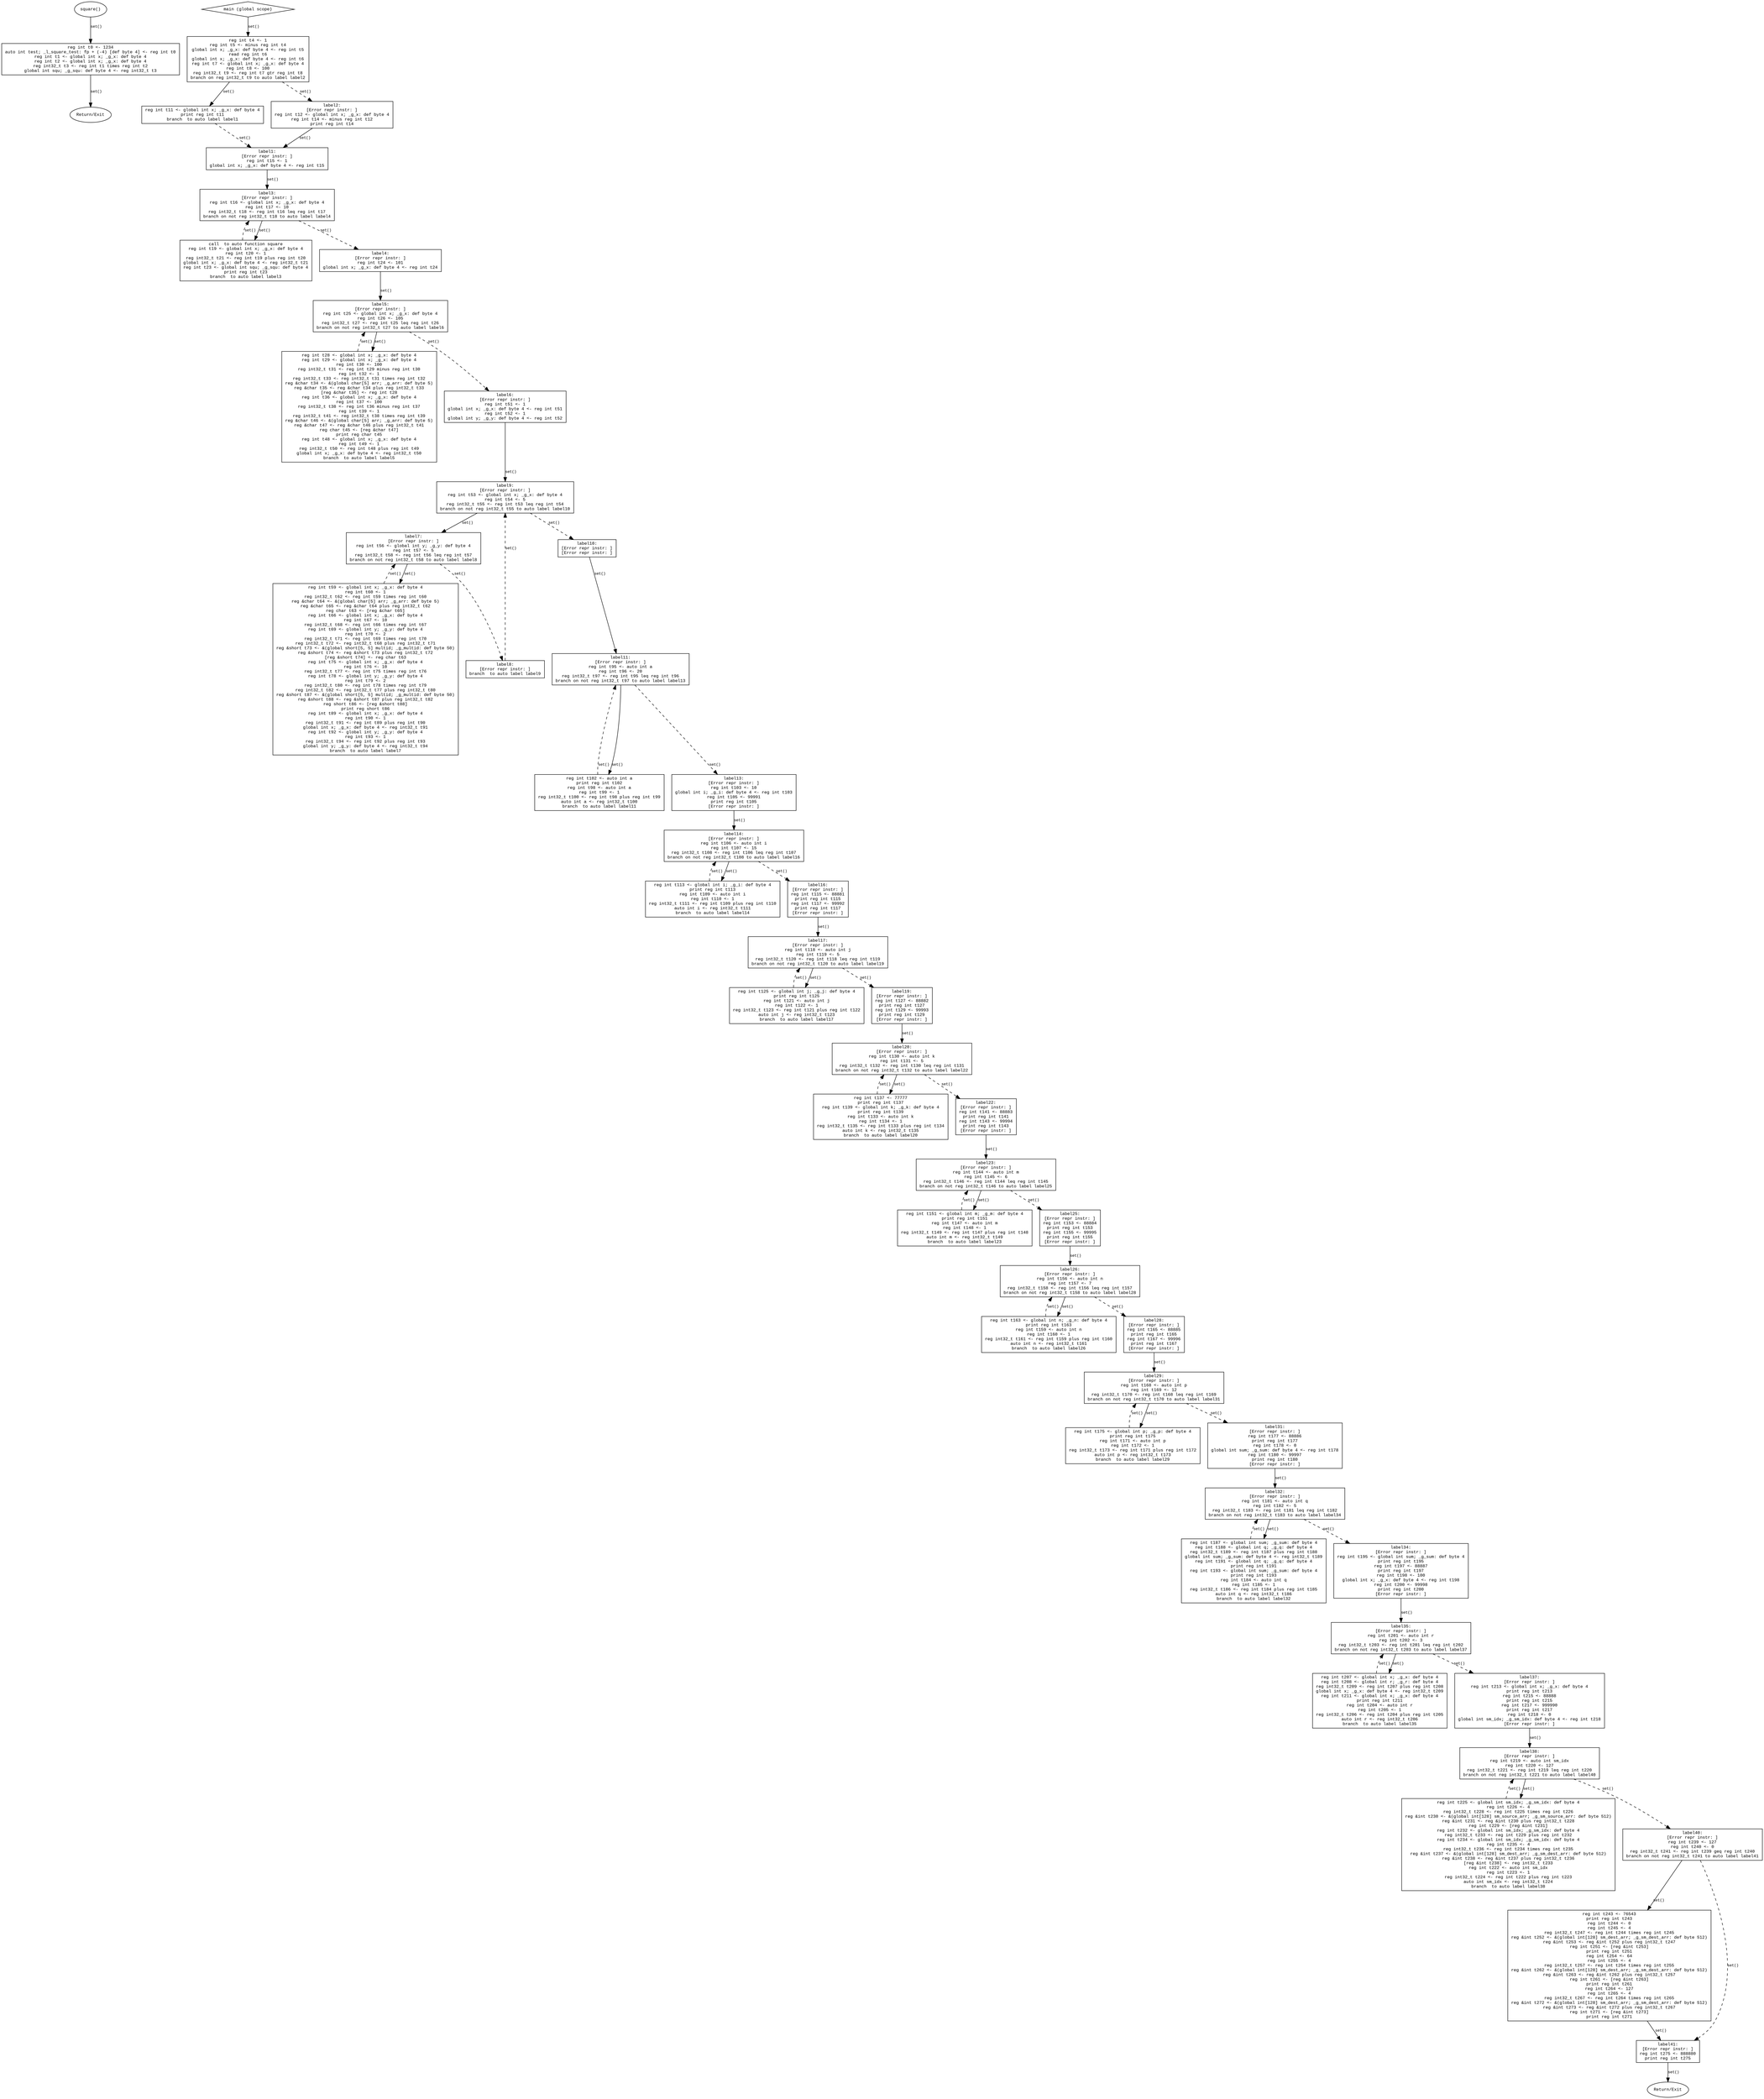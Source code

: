 digraph G {
  rankdir=TB;
  node [shape=box, fontname="Courier New", fontsize=10];
  edge [fontname="Courier New", fontsize=9];

  // BasicBlock ID: 135485879352864
  BB_135485879352864 [label="reg int t0 <- 1234\nauto int test; _l_square_test: fp + (-4) [def byte 4] <- reg int t0\nreg int t1 <- global int x; _g_x: def byte 4\nreg int t2 <- global int x; _g_x: def byte 4\nreg int32_t t3 <- reg int t1 times reg int t2\nglobal int squ; _g_squ: def byte 4 <- reg int32_t t3"];
BB_135485879352864 -> exit_Func_square [label="set()"];
  exit_Func_square [shape=ellipse, label="Return/Exit"];
  // BasicBlock ID: 135485879351040
  BB_135485879351040 [label="reg int t4 <- 1\nreg int t5 <- minus reg int t4\nglobal int x; _g_x: def byte 4 <- reg int t5\nread reg int t6\nglobal int x; _g_x: def byte 4 <- reg int t6\nreg int t7 <- global int x; _g_x: def byte 4\nreg int t8 <- 100\nreg int32_t t9 <- reg int t7 gtr reg int t8\nbranch on reg int32_t t9 to auto label label2"];
BB_135485879351040 -> BB_135485879352816 [label="set()"];
BB_135485879351040 -> BB_135485879351088 [style=dashed, label="set()"];
  // BasicBlock ID: 135485879352816
  BB_135485879352816 [label="reg int t11 <- global int x; _g_x: def byte 4\nprint reg int t11\nbranch  to auto label label1"];
BB_135485879352816 -> BB_135485879351664 [style=dashed, label="set()"];
  // BasicBlock ID: 135485879351088
  BB_135485879351088 [label="label2:\n[Error repr instr: ]\nreg int t12 <- global int x; _g_x: def byte 4\nreg int t14 <- minus reg int t12\nprint reg int t14"];
BB_135485879351088 -> BB_135485879351664 [label="set()"];
  // BasicBlock ID: 135485879351664
  BB_135485879351664 [label="label1:\n[Error repr instr: ]\nreg int t15 <- 1\nglobal int x; _g_x: def byte 4 <- reg int t15"];
BB_135485879351664 -> BB_135485879625328 [label="set()"];
  // BasicBlock ID: 135485879625328
  BB_135485879625328 [label="label3:\n[Error repr instr: ]\nreg int t16 <- global int x; _g_x: def byte 4\nreg int t17 <- 10\nreg int32_t t18 <- reg int t16 leq reg int t17\nbranch on not reg int32_t t18 to auto label label4"];
BB_135485879625328 -> BB_135485879334128 [label="set()"];
BB_135485879625328 -> BB_135485879336864 [style=dashed, label="set()"];
  // BasicBlock ID: 135485879334128
  BB_135485879334128 [label="call  to auto function square\nreg int t19 <- global int x; _g_x: def byte 4\nreg int t20 <- 1\nreg int32_t t21 <- reg int t19 plus reg int t20\nglobal int x; _g_x: def byte 4 <- reg int32_t t21\nreg int t23 <- global int squ; _g_squ: def byte 4\nprint reg int t23\nbranch  to auto label label3"];
BB_135485879334128 -> BB_135485879625328 [style=dashed, label="set()"];
  // BasicBlock ID: 135485879336864
  BB_135485879336864 [label="label4:\n[Error repr instr: ]\nreg int t24 <- 101\nglobal int x; _g_x: def byte 4 <- reg int t24"];
BB_135485879336864 -> BB_135485879336912 [label="set()"];
  // BasicBlock ID: 135485879336912
  BB_135485879336912 [label="label5:\n[Error repr instr: ]\nreg int t25 <- global int x; _g_x: def byte 4\nreg int t26 <- 105\nreg int32_t t27 <- reg int t25 leq reg int t26\nbranch on not reg int32_t t27 to auto label label6"];
BB_135485879336912 -> BB_135485879336384 [label="set()"];
BB_135485879336912 -> BB_135485879336576 [style=dashed, label="set()"];
  // BasicBlock ID: 135485879336384
  BB_135485879336384 [label="reg int t28 <- global int x; _g_x: def byte 4\nreg int t29 <- global int x; _g_x: def byte 4\nreg int t30 <- 100\nreg int32_t t31 <- reg int t29 minus reg int t30\nreg int t32 <- 1\nreg int32_t t33 <- reg int32_t t31 times reg int t32\nreg &char t34 <- &(global char[5] arr; _g_arr: def byte 5)\nreg &char t35 <- reg &char t34 plus reg int32_t t33\n[reg &char t35] <- reg int t28\nreg int t36 <- global int x; _g_x: def byte 4\nreg int t37 <- 100\nreg int32_t t38 <- reg int t36 minus reg int t37\nreg int t39 <- 1\nreg int32_t t41 <- reg int32_t t38 times reg int t39\nreg &char t46 <- &(global char[5] arr; _g_arr: def byte 5)\nreg &char t47 <- reg &char t46 plus reg int32_t t41\nreg char t45 <- [reg &char t47]\nprint reg char t45\nreg int t48 <- global int x; _g_x: def byte 4\nreg int t49 <- 1\nreg int32_t t50 <- reg int t48 plus reg int t49\nglobal int x; _g_x: def byte 4 <- reg int32_t t50\nbranch  to auto label label5"];
BB_135485879336384 -> BB_135485879336912 [style=dashed, label="set()"];
  // BasicBlock ID: 135485879336576
  BB_135485879336576 [label="label6:\n[Error repr instr: ]\nreg int t51 <- 1\nglobal int x; _g_x: def byte 4 <- reg int t51\nreg int t52 <- 1\nglobal int y; _g_y: def byte 4 <- reg int t52"];
BB_135485879336576 -> BB_135485879336624 [label="set()"];
  // BasicBlock ID: 135485879336624
  BB_135485879336624 [label="label9:\n[Error repr instr: ]\nreg int t53 <- global int x; _g_x: def byte 4\nreg int t54 <- 5\nreg int32_t t55 <- reg int t53 leq reg int t54\nbranch on not reg int32_t t55 to auto label label10"];
BB_135485879336624 -> BB_135485879334224 [label="set()"];
BB_135485879336624 -> BB_135485879333888 [style=dashed, label="set()"];
  // BasicBlock ID: 135485879334224
  BB_135485879334224 [label="label7:\n[Error repr instr: ]\nreg int t56 <- global int y; _g_y: def byte 4\nreg int t57 <- 5\nreg int32_t t58 <- reg int t56 leq reg int t57\nbranch on not reg int32_t t58 to auto label label8"];
BB_135485879334224 -> BB_135485879333648 [label="set()"];
BB_135485879334224 -> BB_135485879334272 [style=dashed, label="set()"];
  // BasicBlock ID: 135485879333648
  BB_135485879333648 [label="reg int t59 <- global int x; _g_x: def byte 4\nreg int t60 <- 1\nreg int32_t t62 <- reg int t59 times reg int t60\nreg &char t64 <- &(global char[5] arr; _g_arr: def byte 5)\nreg &char t65 <- reg &char t64 plus reg int32_t t62\nreg char t63 <- [reg &char t65]\nreg int t66 <- global int x; _g_x: def byte 4\nreg int t67 <- 10\nreg int32_t t68 <- reg int t66 times reg int t67\nreg int t69 <- global int y; _g_y: def byte 4\nreg int t70 <- 2\nreg int32_t t71 <- reg int t69 times reg int t70\nreg int32_t t72 <- reg int32_t t68 plus reg int32_t t71\nreg &short t73 <- &(global short[5, 5] multid; _g_multid: def byte 50)\nreg &short t74 <- reg &short t73 plus reg int32_t t72\n[reg &short t74] <- reg char t63\nreg int t75 <- global int x; _g_x: def byte 4\nreg int t76 <- 10\nreg int32_t t77 <- reg int t75 times reg int t76\nreg int t78 <- global int y; _g_y: def byte 4\nreg int t79 <- 2\nreg int32_t t80 <- reg int t78 times reg int t79\nreg int32_t t82 <- reg int32_t t77 plus reg int32_t t80\nreg &short t87 <- &(global short[5, 5] multid; _g_multid: def byte 50)\nreg &short t88 <- reg &short t87 plus reg int32_t t82\nreg short t86 <- [reg &short t88]\nprint reg short t86\nreg int t89 <- global int x; _g_x: def byte 4\nreg int t90 <- 1\nreg int32_t t91 <- reg int t89 plus reg int t90\nglobal int x; _g_x: def byte 4 <- reg int32_t t91\nreg int t92 <- global int y; _g_y: def byte 4\nreg int t93 <- 1\nreg int32_t t94 <- reg int t92 plus reg int t93\nglobal int y; _g_y: def byte 4 <- reg int32_t t94\nbranch  to auto label label7"];
BB_135485879333648 -> BB_135485879334224 [style=dashed, label="set()"];
  // BasicBlock ID: 135485879334272
  BB_135485879334272 [label="label8:\n[Error repr instr: ]\nbranch  to auto label label9"];
BB_135485879334272 -> BB_135485879336624 [style=dashed, label="set()"];
  // BasicBlock ID: 135485879333888
  BB_135485879333888 [label="label10:\n[Error repr instr: ]\n[Error repr instr: ]"];
BB_135485879333888 -> BB_135485879333840 [label="set()"];
  // BasicBlock ID: 135485879333840
  BB_135485879333840 [label="label11:\n[Error repr instr: ]\nreg int t95 <- auto int a\nreg int t96 <- 20\nreg int32_t t97 <- reg int t95 leq reg int t96\nbranch on not reg int32_t t97 to auto label label13"];
BB_135485879333840 -> BB_135485879804400 [label="set()"];
BB_135485879333840 -> BB_135485879804496 [style=dashed, label="set()"];
  // BasicBlock ID: 135485879804400
  BB_135485879804400 [label="reg int t102 <- auto int a\nprint reg int t102\nreg int t98 <- auto int a\nreg int t99 <- 1\nreg int32_t t100 <- reg int t98 plus reg int t99\nauto int a <- reg int32_t t100\nbranch  to auto label label11"];
BB_135485879804400 -> BB_135485879333840 [style=dashed, label="set()"];
  // BasicBlock ID: 135485879804496
  BB_135485879804496 [label="label13:\n[Error repr instr: ]\nreg int t103 <- 10\nglobal int i; _g_i: def byte 4 <- reg int t103\nreg int t105 <- 99991\nprint reg int t105\n[Error repr instr: ]"];
BB_135485879804496 -> BB_135485879804880 [label="set()"];
  // BasicBlock ID: 135485879804880
  BB_135485879804880 [label="label14:\n[Error repr instr: ]\nreg int t106 <- auto int i\nreg int t107 <- 15\nreg int32_t t108 <- reg int t106 leq reg int t107\nbranch on not reg int32_t t108 to auto label label16"];
BB_135485879804880 -> BB_135485879804976 [label="set()"];
BB_135485879804880 -> BB_135485879806464 [style=dashed, label="set()"];
  // BasicBlock ID: 135485879804976
  BB_135485879804976 [label="reg int t113 <- global int i; _g_i: def byte 4\nprint reg int t113\nreg int t109 <- auto int i\nreg int t110 <- 1\nreg int32_t t111 <- reg int t109 plus reg int t110\nauto int i <- reg int32_t t111\nbranch  to auto label label14"];
BB_135485879804976 -> BB_135485879804880 [style=dashed, label="set()"];
  // BasicBlock ID: 135485879806464
  BB_135485879806464 [label="label16:\n[Error repr instr: ]\nreg int t115 <- 88881\nprint reg int t115\nreg int t117 <- 99992\nprint reg int t117\n[Error repr instr: ]"];
BB_135485879806464 -> BB_135485879806560 [label="set()"];
  // BasicBlock ID: 135485879806560
  BB_135485879806560 [label="label17:\n[Error repr instr: ]\nreg int t118 <- auto int j\nreg int t119 <- 5\nreg int32_t t120 <- reg int t118 leq reg int t119\nbranch on not reg int32_t t120 to auto label label19"];
BB_135485879806560 -> BB_135485879804112 [label="set()"];
BB_135485879806560 -> BB_135485879806608 [style=dashed, label="set()"];
  // BasicBlock ID: 135485879804112
  BB_135485879804112 [label="reg int t125 <- global int j; _g_j: def byte 4\nprint reg int t125\nreg int t121 <- auto int j\nreg int t122 <- 1\nreg int32_t t123 <- reg int t121 plus reg int t122\nauto int j <- reg int32_t t123\nbranch  to auto label label17"];
BB_135485879804112 -> BB_135485879806560 [style=dashed, label="set()"];
  // BasicBlock ID: 135485879806608
  BB_135485879806608 [label="label19:\n[Error repr instr: ]\nreg int t127 <- 88882\nprint reg int t127\nreg int t129 <- 99993\nprint reg int t129\n[Error repr instr: ]"];
BB_135485879806608 -> BB_135485879806272 [label="set()"];
  // BasicBlock ID: 135485879806272
  BB_135485879806272 [label="label20:\n[Error repr instr: ]\nreg int t130 <- auto int k\nreg int t131 <- 5\nreg int32_t t132 <- reg int t130 leq reg int t131\nbranch on not reg int32_t t132 to auto label label22"];
BB_135485879806272 -> BB_135485879804592 [label="set()"];
BB_135485879806272 -> BB_135485879804640 [style=dashed, label="set()"];
  // BasicBlock ID: 135485879804592
  BB_135485879804592 [label="reg int t137 <- 77777\nprint reg int t137\nreg int t139 <- global int k; _g_k: def byte 4\nprint reg int t139\nreg int t133 <- auto int k\nreg int t134 <- 1\nreg int32_t t135 <- reg int t133 plus reg int t134\nauto int k <- reg int32_t t135\nbranch  to auto label label20"];
BB_135485879804592 -> BB_135485879806272 [style=dashed, label="set()"];
  // BasicBlock ID: 135485879804640
  BB_135485879804640 [label="label22:\n[Error repr instr: ]\nreg int t141 <- 88883\nprint reg int t141\nreg int t143 <- 99994\nprint reg int t143\n[Error repr instr: ]"];
BB_135485879804640 -> BB_135485879805024 [label="set()"];
  // BasicBlock ID: 135485879805024
  BB_135485879805024 [label="label23:\n[Error repr instr: ]\nreg int t144 <- auto int m\nreg int t145 <- 6\nreg int32_t t146 <- reg int t144 leq reg int t145\nbranch on not reg int32_t t146 to auto label label25"];
BB_135485879805024 -> BB_135485879805600 [label="set()"];
BB_135485879805024 -> BB_135485879805216 [style=dashed, label="set()"];
  // BasicBlock ID: 135485879805600
  BB_135485879805600 [label="reg int t151 <- global int m; _g_m: def byte 4\nprint reg int t151\nreg int t147 <- auto int m\nreg int t148 <- 1\nreg int32_t t149 <- reg int t147 plus reg int t148\nauto int m <- reg int32_t t149\nbranch  to auto label label23"];
BB_135485879805600 -> BB_135485879805024 [style=dashed, label="set()"];
  // BasicBlock ID: 135485879805216
  BB_135485879805216 [label="label25:\n[Error repr instr: ]\nreg int t153 <- 88884\nprint reg int t153\nreg int t155 <- 99995\nprint reg int t155\n[Error repr instr: ]"];
BB_135485879805216 -> BB_135485879805264 [label="set()"];
  // BasicBlock ID: 135485879805264
  BB_135485879805264 [label="label26:\n[Error repr instr: ]\nreg int t156 <- auto int n\nreg int t157 <- 7\nreg int32_t t158 <- reg int t156 leq reg int t157\nbranch on not reg int32_t t158 to auto label label28"];
BB_135485879805264 -> BB_135485879804304 [label="set()"];
BB_135485879805264 -> BB_135485879757024 [style=dashed, label="set()"];
  // BasicBlock ID: 135485879804304
  BB_135485879804304 [label="reg int t163 <- global int n; _g_n: def byte 4\nprint reg int t163\nreg int t159 <- auto int n\nreg int t160 <- 1\nreg int32_t t161 <- reg int t159 plus reg int t160\nauto int n <- reg int32_t t161\nbranch  to auto label label26"];
BB_135485879804304 -> BB_135485879805264 [style=dashed, label="set()"];
  // BasicBlock ID: 135485879757024
  BB_135485879757024 [label="label28:\n[Error repr instr: ]\nreg int t165 <- 88885\nprint reg int t165\nreg int t167 <- 99996\nprint reg int t167\n[Error repr instr: ]"];
BB_135485879757024 -> BB_135485879757120 [label="set()"];
  // BasicBlock ID: 135485879757120
  BB_135485879757120 [label="label29:\n[Error repr instr: ]\nreg int t168 <- auto int p\nreg int t169 <- 12\nreg int32_t t170 <- reg int t168 leq reg int t169\nbranch on not reg int32_t t170 to auto label label31"];
BB_135485879757120 -> BB_135485879758272 [label="set()"];
BB_135485879757120 -> BB_135485879757744 [style=dashed, label="set()"];
  // BasicBlock ID: 135485879758272
  BB_135485879758272 [label="reg int t175 <- global int p; _g_p: def byte 4\nprint reg int t175\nreg int t171 <- auto int p\nreg int t172 <- 1\nreg int32_t t173 <- reg int t171 plus reg int t172\nauto int p <- reg int32_t t173\nbranch  to auto label label29"];
BB_135485879758272 -> BB_135485879757120 [style=dashed, label="set()"];
  // BasicBlock ID: 135485879757744
  BB_135485879757744 [label="label31:\n[Error repr instr: ]\nreg int t177 <- 88886\nprint reg int t177\nreg int t178 <- 0\nglobal int sum; _g_sum: def byte 4 <- reg int t178\nreg int t180 <- 99997\nprint reg int t180\n[Error repr instr: ]"];
BB_135485879757744 -> BB_135485879757648 [label="set()"];
  // BasicBlock ID: 135485879757648
  BB_135485879757648 [label="label32:\n[Error repr instr: ]\nreg int t181 <- auto int q\nreg int t182 <- 5\nreg int32_t t183 <- reg int t181 leq reg int t182\nbranch on not reg int32_t t183 to auto label label34"];
BB_135485879757648 -> BB_135485879756832 [label="set()"];
BB_135485879757648 -> BB_135485879757792 [style=dashed, label="set()"];
  // BasicBlock ID: 135485879756832
  BB_135485879756832 [label="reg int t187 <- global int sum; _g_sum: def byte 4\nreg int t188 <- global int q; _g_q: def byte 4\nreg int32_t t189 <- reg int t187 plus reg int t188\nglobal int sum; _g_sum: def byte 4 <- reg int32_t t189\nreg int t191 <- global int q; _g_q: def byte 4\nprint reg int t191\nreg int t193 <- global int sum; _g_sum: def byte 4\nprint reg int t193\nreg int t184 <- auto int q\nreg int t185 <- 1\nreg int32_t t186 <- reg int t184 plus reg int t185\nauto int q <- reg int32_t t186\nbranch  to auto label label32"];
BB_135485879756832 -> BB_135485879757648 [style=dashed, label="set()"];
  // BasicBlock ID: 135485879757792
  BB_135485879757792 [label="label34:\n[Error repr instr: ]\nreg int t195 <- global int sum; _g_sum: def byte 4\nprint reg int t195\nreg int t197 <- 88887\nprint reg int t197\nreg int t198 <- 100\nglobal int x; _g_x: def byte 4 <- reg int t198\nreg int t200 <- 99998\nprint reg int t200\n[Error repr instr: ]"];
BB_135485879757792 -> BB_135485879758320 [label="set()"];
  // BasicBlock ID: 135485879758320
  BB_135485879758320 [label="label35:\n[Error repr instr: ]\nreg int t201 <- auto int r\nreg int t202 <- 3\nreg int32_t t203 <- reg int t201 leq reg int t202\nbranch on not reg int32_t t203 to auto label label37"];
BB_135485879758320 -> BB_135485879757168 [label="set()"];
BB_135485879758320 -> BB_135485879757408 [style=dashed, label="set()"];
  // BasicBlock ID: 135485879757168
  BB_135485879757168 [label="reg int t207 <- global int x; _g_x: def byte 4\nreg int t208 <- global int r; _g_r: def byte 4\nreg int32_t t209 <- reg int t207 plus reg int t208\nglobal int x; _g_x: def byte 4 <- reg int32_t t209\nreg int t211 <- global int x; _g_x: def byte 4\nprint reg int t211\nreg int t204 <- auto int r\nreg int t205 <- 1\nreg int32_t t206 <- reg int t204 plus reg int t205\nauto int r <- reg int32_t t206\nbranch  to auto label label35"];
BB_135485879757168 -> BB_135485879758320 [style=dashed, label="set()"];
  // BasicBlock ID: 135485879757408
  BB_135485879757408 [label="label37:\n[Error repr instr: ]\nreg int t213 <- global int x; _g_x: def byte 4\nprint reg int t213\nreg int t215 <- 88888\nprint reg int t215\nreg int t217 <- 999990\nprint reg int t217\nreg int t218 <- 0\nglobal int sm_idx; _g_sm_idx: def byte 4 <- reg int t218\n[Error repr instr: ]"];
BB_135485879757408 -> BB_135485879755248 [label="set()"];
  // BasicBlock ID: 135485879755248
  BB_135485879755248 [label="label38:\n[Error repr instr: ]\nreg int t219 <- auto int sm_idx\nreg int t220 <- 127\nreg int32_t t221 <- reg int t219 leq reg int t220\nbranch on not reg int32_t t221 to auto label label40"];
BB_135485879755248 -> BB_135485879757360 [label="set()"];
BB_135485879755248 -> BB_135485879755824 [style=dashed, label="set()"];
  // BasicBlock ID: 135485879757360
  BB_135485879757360 [label="reg int t225 <- global int sm_idx; _g_sm_idx: def byte 4\nreg int t226 <- 4\nreg int32_t t228 <- reg int t225 times reg int t226\nreg &int t230 <- &(global int[128] sm_source_arr; _g_sm_source_arr: def byte 512)\nreg &int t231 <- reg &int t230 plus reg int32_t t228\nreg int t229 <- [reg &int t231]\nreg int t232 <- global int sm_idx; _g_sm_idx: def byte 4\nreg int32_t t233 <- reg int t229 plus reg int t232\nreg int t234 <- global int sm_idx; _g_sm_idx: def byte 4\nreg int t235 <- 4\nreg int32_t t236 <- reg int t234 times reg int t235\nreg &int t237 <- &(global int[128] sm_dest_arr; _g_sm_dest_arr: def byte 512)\nreg &int t238 <- reg &int t237 plus reg int32_t t236\n[reg &int t238] <- reg int32_t t233\nreg int t222 <- auto int sm_idx\nreg int t223 <- 1\nreg int32_t t224 <- reg int t222 plus reg int t223\nauto int sm_idx <- reg int32_t t224\nbranch  to auto label label38"];
BB_135485879757360 -> BB_135485879755248 [style=dashed, label="set()"];
  // BasicBlock ID: 135485879755824
  BB_135485879755824 [label="label40:\n[Error repr instr: ]\nreg int t239 <- 127\nreg int t240 <- 0\nreg int32_t t241 <- reg int t239 geq reg int t240\nbranch on not reg int32_t t241 to auto label label41"];
BB_135485879755824 -> BB_135485879755296 [label="set()"];
BB_135485879755824 -> BB_135485879351856 [style=dashed, label="set()"];
  // BasicBlock ID: 135485879755296
  BB_135485879755296 [label="reg int t243 <- 76543\nprint reg int t243\nreg int t244 <- 0\nreg int t245 <- 4\nreg int32_t t247 <- reg int t244 times reg int t245\nreg &int t252 <- &(global int[128] sm_dest_arr; _g_sm_dest_arr: def byte 512)\nreg &int t253 <- reg &int t252 plus reg int32_t t247\nreg int t251 <- [reg &int t253]\nprint reg int t251\nreg int t254 <- 64\nreg int t255 <- 4\nreg int32_t t257 <- reg int t254 times reg int t255\nreg &int t262 <- &(global int[128] sm_dest_arr; _g_sm_dest_arr: def byte 512)\nreg &int t263 <- reg &int t262 plus reg int32_t t257\nreg int t261 <- [reg &int t263]\nprint reg int t261\nreg int t264 <- 127\nreg int t265 <- 4\nreg int32_t t267 <- reg int t264 times reg int t265\nreg &int t272 <- &(global int[128] sm_dest_arr; _g_sm_dest_arr: def byte 512)\nreg &int t273 <- reg &int t272 plus reg int32_t t267\nreg int t271 <- [reg &int t273]\nprint reg int t271"];
BB_135485879755296 -> BB_135485879351856 [label="set()"];
  // BasicBlock ID: 135485879351856
  BB_135485879351856 [label="label41:\n[Error repr instr: ]\nreg int t275 <- 888880\nprint reg int t275"];
BB_135485879351856 -> exit_global [label="set()"];
  exit_global [shape=ellipse, label="Return/Exit"];

  // Entry Points
  Entry_square [shape=ellipse, label="square()"];
  Entry_square -> BB_135485879352864 [label="set()", weight=10];
  main [shape=diamond, label="main (global scope)"];
  main -> BB_135485879351040 [label="set()", weight=10];
}
